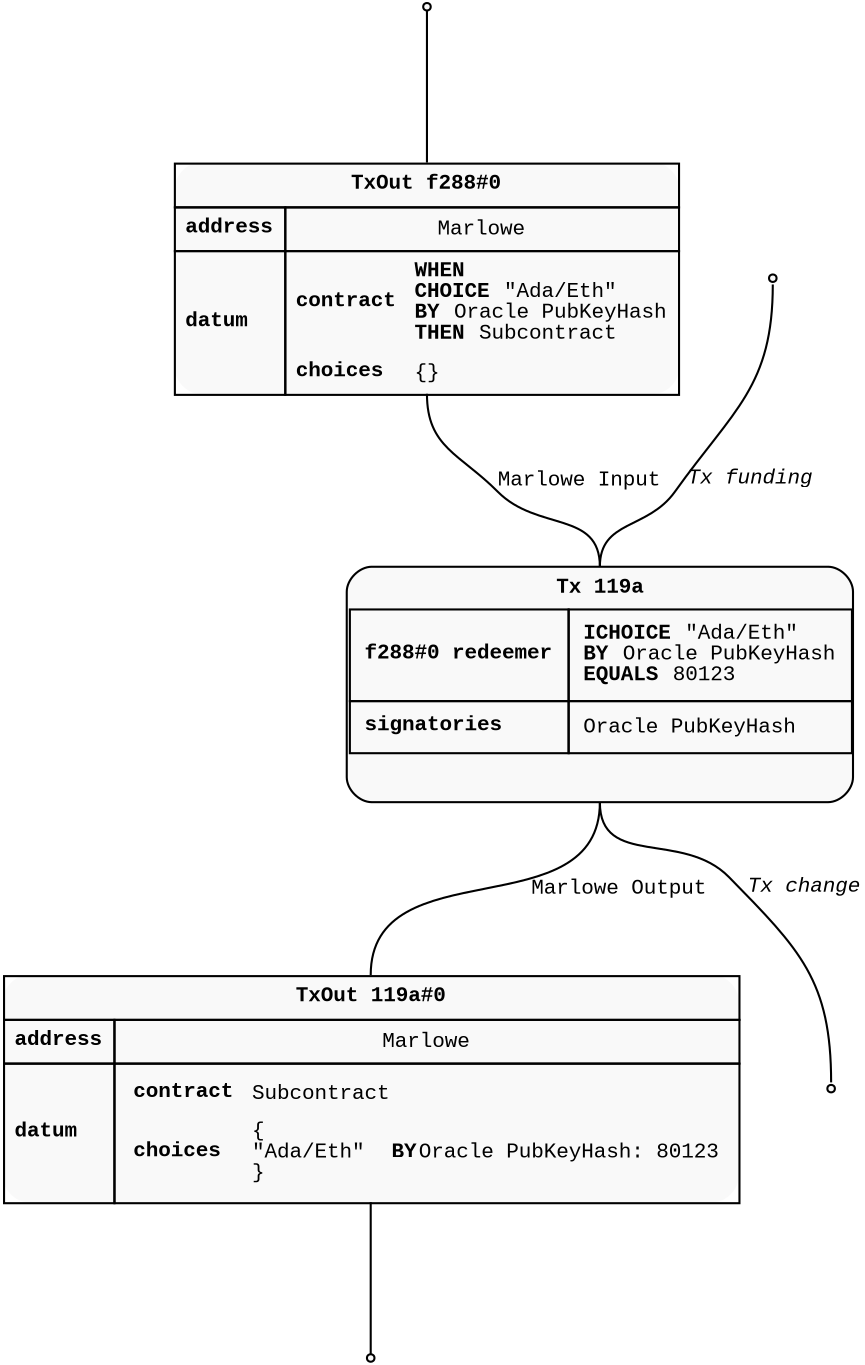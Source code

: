 digraph Marlowe_Choice_Authenticity {
  rankdir=TD;
  graph [pad="0.02", nodesep="0.6", ranksep="1"];
  node [shape=rect, style="filled,rounded", fillcolor="#f9f9f9", fontname="Courier New", fontsize="10"];
  edge [arrowhead=none, tailport="s", headport="n", color="#aaa", fontname="Courier New", fontsize="10"];

  Tx [label=<
    <TABLE CELLSPACING="0" CELLPADDING="4" border="1" CELLBORDER="0" style="rounded" color="#aaa">
      <TR>
        <TD colspan="2" align="center"><b>Tx 119a</b></TD>
      </TR>
      <TR>
        <TD CELLPADDING="0">
          <TABLE CELLSPACING="0" CELLPADDING="6" border="0" CELLBORDER="0">
            <TR>
              <TD border="1" align="left"><b>f288#0 redeemer</b></TD>
              <TD border="1" align="left" balign="left"><b>ICHOICE </b>"Ada/Eth"<br/><b>BY </b>Oracle PubKeyHash<br/><b>EQUALS </b>80123</TD>
            </TR>
            <TR>
              <TD border="1" align="left"><b>signatories</b></TD>
              <TD border="1" align="left">Oracle PubKeyHash</TD>
            </TR>
            <TR>
              <TD collspan="2" align="center"> </TD>
            </TR>
          </TABLE>
        </TD>
      </TR>
    </TABLE>
  > color="#aaa" shape="plain"];

  MarloweInitialThreadPoint [shape=point];
  MarloweInitialThreadPoint -> MarloweInitialOutput;

  MarloweInitialOutput [label=<
    <TABLE CELLSPACING="0" CELLPADDING="4" border="0" CELLBORDER="1" style="rounded" color="#aaa">
      <TR>
        <TD colspan="2" align="center"><b>TxOut f288#0</b></TD>
      </TR>
      <TR>
        <TD align="left"><b>address</b></TD>
        <TD>Marlowe</TD>
      </TR>
      <TR>
        <TD align="left"><b>datum</b></TD>
        <TD align="left" balign="left" cellpadding="0">
          <TABLE CELLSPACING="0" CELLPADDING="4" border="0" CELLBORDER="0">
            <TR>
              <TD align="left"><b>contract</b></TD>
              <TD align="left" balign="left"><b>WHEN</b><br /><b>CHOICE </b>"Ada/Eth"<br/><b>BY </b>Oracle PubKeyHash<br/><b>THEN </b>Subcontract</TD>
            </TR>
            <TR>
              <TD align="left"><b>choices</b></TD>
              <TD align="left" balign="left">{}</TD>
            </TR>
          </TABLE>
        </TD>
      </TR>
      </TABLE>
  > shape="plain" border="0"]

  MarloweInitialOutput -> Tx [label=<Marlowe Input>];

  FundingOutput [shape=point];
  FundingOutput -> Tx [label=<<i>Tx funding</i>>];

  MarloweOutput [label=<
    <TABLE CELLSPACING="0" CELLPADDING="4" border="0" CELLBORDER="1" style="rounded" color="#aaa">
      <TR>
        <TD colspan="2" align="center"><b>TxOut 119a#0</b></TD>
      </TR>
      <TR>
        <TD align="left"><b>address</b></TD>
        <TD>Marlowe</TD>
      </TR>
      <TR>
        <TD align="left"><b>datum</b></TD>
        <TD align="left" balign="left">
          <TABLE CELLSPACING="0" CELLPADDING="4" border="0" CELLBORDER="0" style="rounded" color="#aaa">
            <TR>
              <TD align="left"><b>contract</b></TD>
              <TD align="left" balign="left">Subcontract</TD>
            </TR>
            <TR>
              <TD align="left"><b>choices</b></TD>
              <TD align="left" balign="left">{<br />"Ada/Eth" <b> BY</b>Oracle PubKeyHash: 80123<br/>}</TD>
            </TR>
          </TABLE>
        </TD>
      </TR>
      </TABLE>
  > shape="plain" border="1" color="#000"]

  Tx -> MarloweOutput [label=<Marlowe Output>];

  MarloweResultingThreadPoint [shape=point];
  MarloweOutput -> MarloweResultingThreadPoint;

  change [shape=point];
  Tx -> change [label=<<i>Tx change</i>>];

}
